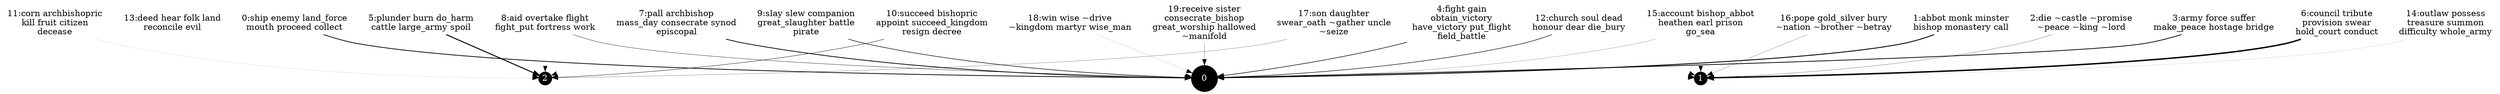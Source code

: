 strict digraph {
	node [shape=point];
	n0_0 -> n1_0 [penwidth=1.19];
	n0_0 -> n1_2 [penwidth=0.00];
	n0_1 -> n1_0 [penwidth=1.40];
	n0_1 -> n1_1 [penwidth=0.00];
	n0_2 -> n1_0 [penwidth=0.00];
	n0_2 -> n1_1 [penwidth=0.30];
	n0_3 -> n1_0 [penwidth=1.20];
	n0_3 -> n1_1 [penwidth=0.00];
	n0_4 -> n1_0 [penwidth=0.89];
	n0_4 -> n1_1 [penwidth=0.00];
	n0_5 -> n1_0 [penwidth=0.00];
	n0_5 -> n1_2 [penwidth=1.60];
	n0_7 -> n1_0 [penwidth=1.20];
	n0_7 -> n1_1 [penwidth=0.00];
	n0_7 -> n1_2 [penwidth=0.00];
	n0_8 -> n1_0 [penwidth=0.49];
	n0_8 -> n1_2 [penwidth=0.00];
	n0_9 -> n1_0 [penwidth=0.85];
	n0_9 -> n1_1 [penwidth=0.00];
	n0_9 -> n1_2 [penwidth=0.00];
	n0_10 -> n1_0 [penwidth=0.00];
	n0_10 -> n1_1 [penwidth=0.00];
	n0_10 -> n1_2 [penwidth=0.56];
	n0_12 -> n1_0 [penwidth=0.81];
	n0_12 -> n1_1 [penwidth=0.00];
	n0_15 -> n1_0 [penwidth=0.22];
	n0_15 -> n1_1 [penwidth=0.00];
	n0_16 -> n1_0 [penwidth=0.00];
	n0_16 -> n1_1 [penwidth=0.24];
	n0_18 -> n1_0 [penwidth=0.11];
	n0_19 -> n1_0 [penwidth=0.30];
	n0_6 -> n1_1 [penwidth=2.32];
	n0_14 -> n1_1 [penwidth=0.10];
	n0_17 -> n1_1 [penwidth=0.00];
	n0_17 -> n1_2 [penwidth=0.28];
	n0_11 -> n1_2 [penwidth=0.08];
	n0_13 -> n1_2 [penwidth=0.00];
	n1_0 [shape=circle,margin="0,0",style=filled,fillcolor=black,fontcolor=white,height=0.60,label="0"]
	n0_0 [label="0:ship enemy land_force
mouth proceed collect",shape=none,fontcolor="black"]
	n0_1 [label="1:abbot monk minster
bishop monastery call",shape=none,fontcolor="black"]
	n0_2 [label="2:die ~castle ~promise
~peace ~king ~lord",shape=none,fontcolor="black"]
	n0_3 [label="3:army force suffer
make_peace hostage bridge",shape=none,fontcolor="black"]
	n0_4 [label="4:fight gain
obtain_victory
have_victory put_flight
field_battle",shape=none,fontcolor="black"]
	n0_5 [label="5:plunder burn do_harm
cattle large_army spoil",shape=none,fontcolor="black"]
	n0_7 [label="7:pall archbishop
mass_day consecrate synod
episcopal",shape=none,fontcolor="black"]
	n0_8 [label="8:aid overtake flight
fight_put fortress work",shape=none,fontcolor="black"]
	n0_9 [label="9:slay slew companion
great_slaughter battle
pirate",shape=none,fontcolor="black"]
	n0_10 [label="10:succeed bishopric
appoint succeed_kingdom
resign decree",shape=none,fontcolor="black"]
	n0_12 [label="12:church soul dead
honour dear die_bury",shape=none,fontcolor="black"]
	n0_15 [label="15:account bishop_abbot
heathen earl prison
go_sea",shape=none,fontcolor="black"]
	n0_16 [label="16:pope gold_silver bury
~nation ~brother ~betray",shape=none,fontcolor="black"]
	n0_18 [label="18:win wise ~drive
~kingdom martyr wise_man",shape=none,fontcolor="black"]
	n0_19 [label="19:receive sister
consecrate_bishop
great_worship hallowed
~manifold",shape=none,fontcolor="black"]
	n1_1 [shape=circle,margin="0,0",style=filled,fillcolor=black,fontcolor=white,height=0.05,label="1"]
	n0_6 [label="6:council tribute
provision swear
hold_court conduct",shape=none,fontcolor="black"]
	n0_14 [label="14:outlaw possess
treasure summon
difficulty whole_army",shape=none,fontcolor="black"]
	n0_17 [label="17:son daughter
swear_oath ~gather uncle
~seize",shape=none,fontcolor="black"]
	n1_2 [shape=circle,margin="0,0",style=filled,fillcolor=black,fontcolor=white,height=0.04,label="2"]
	n0_11 [label="11:corn archbishopric
kill fruit citizen
decease",shape=none,fontcolor="black"]
	n0_13 [label="13:deed hear folk land
reconcile evil",shape=none,fontcolor="black"]
}